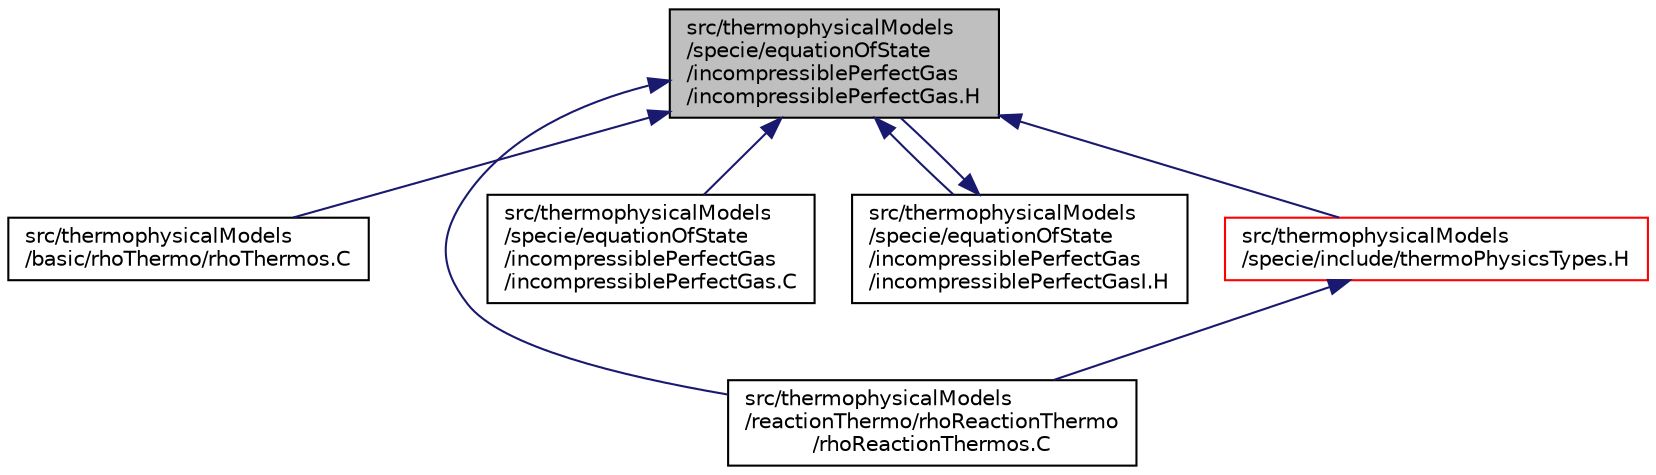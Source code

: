 digraph "src/thermophysicalModels/specie/equationOfState/incompressiblePerfectGas/incompressiblePerfectGas.H"
{
  bgcolor="transparent";
  edge [fontname="Helvetica",fontsize="10",labelfontname="Helvetica",labelfontsize="10"];
  node [fontname="Helvetica",fontsize="10",shape=record];
  Node1 [label="src/thermophysicalModels\l/specie/equationOfState\l/incompressiblePerfectGas\l/incompressiblePerfectGas.H",height=0.2,width=0.4,color="black", fillcolor="grey75", style="filled", fontcolor="black"];
  Node1 -> Node2 [dir="back",color="midnightblue",fontsize="10",style="solid",fontname="Helvetica"];
  Node2 [label="src/thermophysicalModels\l/basic/rhoThermo/rhoThermos.C",height=0.2,width=0.4,color="black",URL="$a09977.html"];
  Node1 -> Node3 [dir="back",color="midnightblue",fontsize="10",style="solid",fontname="Helvetica"];
  Node3 [label="src/thermophysicalModels\l/reactionThermo/rhoReactionThermo\l/rhoReactionThermos.C",height=0.2,width=0.4,color="black",URL="$a10241.html"];
  Node1 -> Node4 [dir="back",color="midnightblue",fontsize="10",style="solid",fontname="Helvetica"];
  Node4 [label="src/thermophysicalModels\l/specie/equationOfState\l/incompressiblePerfectGas\l/incompressiblePerfectGas.C",height=0.2,width=0.4,color="black",URL="$a10299.html"];
  Node1 -> Node5 [dir="back",color="midnightblue",fontsize="10",style="solid",fontname="Helvetica"];
  Node5 [label="src/thermophysicalModels\l/specie/equationOfState\l/incompressiblePerfectGas\l/incompressiblePerfectGasI.H",height=0.2,width=0.4,color="black",URL="$a10301.html"];
  Node5 -> Node1 [dir="back",color="midnightblue",fontsize="10",style="solid",fontname="Helvetica"];
  Node1 -> Node6 [dir="back",color="midnightblue",fontsize="10",style="solid",fontname="Helvetica"];
  Node6 [label="src/thermophysicalModels\l/specie/include/thermoPhysicsTypes.H",height=0.2,width=0.4,color="red",URL="$a10316.html",tooltip="Type definitions for thermo-physics models. "];
  Node6 -> Node3 [dir="back",color="midnightblue",fontsize="10",style="solid",fontname="Helvetica"];
}
